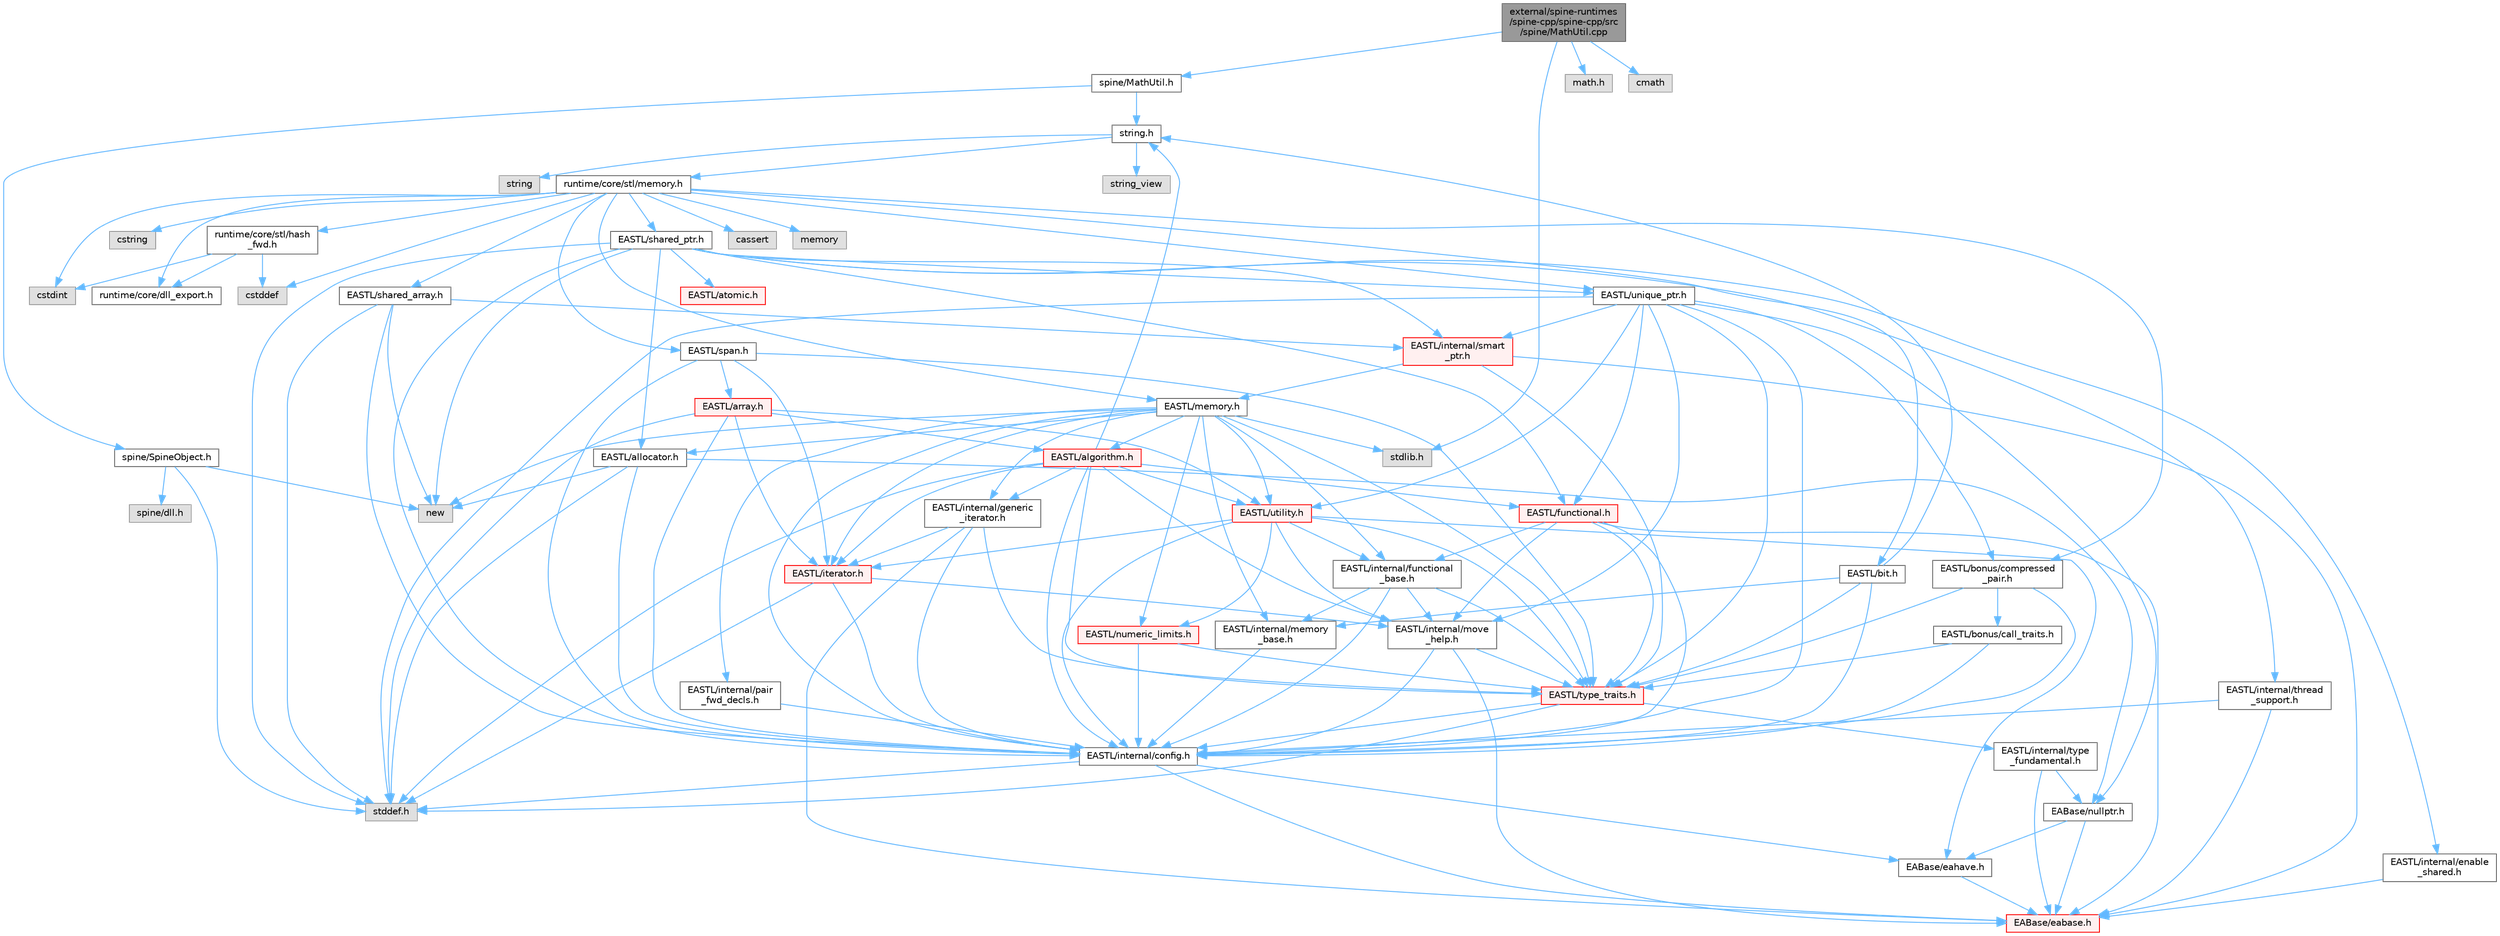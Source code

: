 digraph "external/spine-runtimes/spine-cpp/spine-cpp/src/spine/MathUtil.cpp"
{
 // LATEX_PDF_SIZE
  bgcolor="transparent";
  edge [fontname=Helvetica,fontsize=10,labelfontname=Helvetica,labelfontsize=10];
  node [fontname=Helvetica,fontsize=10,shape=box,height=0.2,width=0.4];
  Node1 [id="Node000001",label="external/spine-runtimes\l/spine-cpp/spine-cpp/src\l/spine/MathUtil.cpp",height=0.2,width=0.4,color="gray40", fillcolor="grey60", style="filled", fontcolor="black",tooltip=" "];
  Node1 -> Node2 [id="edge144_Node000001_Node000002",color="steelblue1",style="solid",tooltip=" "];
  Node2 [id="Node000002",label="spine/MathUtil.h",height=0.2,width=0.4,color="grey40", fillcolor="white", style="filled",URL="$_math_util_8h.html",tooltip=" "];
  Node2 -> Node3 [id="edge145_Node000002_Node000003",color="steelblue1",style="solid",tooltip=" "];
  Node3 [id="Node000003",label="spine/SpineObject.h",height=0.2,width=0.4,color="grey40", fillcolor="white", style="filled",URL="$_spine_object_8h.html",tooltip=" "];
  Node3 -> Node4 [id="edge146_Node000003_Node000004",color="steelblue1",style="solid",tooltip=" "];
  Node4 [id="Node000004",label="new",height=0.2,width=0.4,color="grey60", fillcolor="#E0E0E0", style="filled",tooltip=" "];
  Node3 -> Node5 [id="edge147_Node000003_Node000005",color="steelblue1",style="solid",tooltip=" "];
  Node5 [id="Node000005",label="stddef.h",height=0.2,width=0.4,color="grey60", fillcolor="#E0E0E0", style="filled",tooltip=" "];
  Node3 -> Node6 [id="edge148_Node000003_Node000006",color="steelblue1",style="solid",tooltip=" "];
  Node6 [id="Node000006",label="spine/dll.h",height=0.2,width=0.4,color="grey60", fillcolor="#E0E0E0", style="filled",tooltip=" "];
  Node2 -> Node7 [id="edge149_Node000002_Node000007",color="steelblue1",style="solid",tooltip=" "];
  Node7 [id="Node000007",label="string.h",height=0.2,width=0.4,color="grey40", fillcolor="white", style="filled",URL="$string_8h.html",tooltip=" "];
  Node7 -> Node8 [id="edge150_Node000007_Node000008",color="steelblue1",style="solid",tooltip=" "];
  Node8 [id="Node000008",label="string",height=0.2,width=0.4,color="grey60", fillcolor="#E0E0E0", style="filled",tooltip=" "];
  Node7 -> Node9 [id="edge151_Node000007_Node000009",color="steelblue1",style="solid",tooltip=" "];
  Node9 [id="Node000009",label="string_view",height=0.2,width=0.4,color="grey60", fillcolor="#E0E0E0", style="filled",tooltip=" "];
  Node7 -> Node10 [id="edge152_Node000007_Node000010",color="steelblue1",style="solid",tooltip=" "];
  Node10 [id="Node000010",label="runtime/core/stl/memory.h",height=0.2,width=0.4,color="grey40", fillcolor="white", style="filled",URL="$runtime_2core_2stl_2memory_8h.html",tooltip=" "];
  Node10 -> Node11 [id="edge153_Node000010_Node000011",color="steelblue1",style="solid",tooltip=" "];
  Node11 [id="Node000011",label="cstddef",height=0.2,width=0.4,color="grey60", fillcolor="#E0E0E0", style="filled",tooltip=" "];
  Node10 -> Node12 [id="edge154_Node000010_Node000012",color="steelblue1",style="solid",tooltip=" "];
  Node12 [id="Node000012",label="cstdint",height=0.2,width=0.4,color="grey60", fillcolor="#E0E0E0", style="filled",tooltip=" "];
  Node10 -> Node13 [id="edge155_Node000010_Node000013",color="steelblue1",style="solid",tooltip=" "];
  Node13 [id="Node000013",label="cassert",height=0.2,width=0.4,color="grey60", fillcolor="#E0E0E0", style="filled",tooltip=" "];
  Node10 -> Node14 [id="edge156_Node000010_Node000014",color="steelblue1",style="solid",tooltip=" "];
  Node14 [id="Node000014",label="memory",height=0.2,width=0.4,color="grey60", fillcolor="#E0E0E0", style="filled",tooltip=" "];
  Node10 -> Node15 [id="edge157_Node000010_Node000015",color="steelblue1",style="solid",tooltip=" "];
  Node15 [id="Node000015",label="cstring",height=0.2,width=0.4,color="grey60", fillcolor="#E0E0E0", style="filled",tooltip=" "];
  Node10 -> Node16 [id="edge158_Node000010_Node000016",color="steelblue1",style="solid",tooltip=" "];
  Node16 [id="Node000016",label="EASTL/bit.h",height=0.2,width=0.4,color="grey40", fillcolor="white", style="filled",URL="$bit_8h.html",tooltip=" "];
  Node16 -> Node17 [id="edge159_Node000016_Node000017",color="steelblue1",style="solid",tooltip=" "];
  Node17 [id="Node000017",label="EASTL/internal/config.h",height=0.2,width=0.4,color="grey40", fillcolor="white", style="filled",URL="$runtime_2_e_a_s_t_l_2include_2_e_a_s_t_l_2internal_2config_8h.html",tooltip=" "];
  Node17 -> Node18 [id="edge160_Node000017_Node000018",color="steelblue1",style="solid",tooltip=" "];
  Node18 [id="Node000018",label="EABase/eabase.h",height=0.2,width=0.4,color="red", fillcolor="#FFF0F0", style="filled",URL="$eabase_8h.html",tooltip=" "];
  Node17 -> Node24 [id="edge161_Node000017_Node000024",color="steelblue1",style="solid",tooltip=" "];
  Node24 [id="Node000024",label="EABase/eahave.h",height=0.2,width=0.4,color="grey40", fillcolor="white", style="filled",URL="$eahave_8h.html",tooltip=" "];
  Node24 -> Node18 [id="edge162_Node000024_Node000018",color="steelblue1",style="solid",tooltip=" "];
  Node17 -> Node5 [id="edge163_Node000017_Node000005",color="steelblue1",style="solid",tooltip=" "];
  Node16 -> Node25 [id="edge164_Node000016_Node000025",color="steelblue1",style="solid",tooltip=" "];
  Node25 [id="Node000025",label="EASTL/internal/memory\l_base.h",height=0.2,width=0.4,color="grey40", fillcolor="white", style="filled",URL="$memory__base_8h.html",tooltip=" "];
  Node25 -> Node17 [id="edge165_Node000025_Node000017",color="steelblue1",style="solid",tooltip=" "];
  Node16 -> Node26 [id="edge166_Node000016_Node000026",color="steelblue1",style="solid",tooltip=" "];
  Node26 [id="Node000026",label="EASTL/type_traits.h",height=0.2,width=0.4,color="red", fillcolor="#FFF0F0", style="filled",URL="$_e_a_s_t_l_2include_2_e_a_s_t_l_2type__traits_8h.html",tooltip=" "];
  Node26 -> Node17 [id="edge167_Node000026_Node000017",color="steelblue1",style="solid",tooltip=" "];
  Node26 -> Node5 [id="edge168_Node000026_Node000005",color="steelblue1",style="solid",tooltip=" "];
  Node26 -> Node27 [id="edge169_Node000026_Node000027",color="steelblue1",style="solid",tooltip=" "];
  Node27 [id="Node000027",label="EASTL/internal/type\l_fundamental.h",height=0.2,width=0.4,color="grey40", fillcolor="white", style="filled",URL="$type__fundamental_8h.html",tooltip=" "];
  Node27 -> Node18 [id="edge170_Node000027_Node000018",color="steelblue1",style="solid",tooltip=" "];
  Node27 -> Node28 [id="edge171_Node000027_Node000028",color="steelblue1",style="solid",tooltip=" "];
  Node28 [id="Node000028",label="EABase/nullptr.h",height=0.2,width=0.4,color="grey40", fillcolor="white", style="filled",URL="$nullptr_8h.html",tooltip=" "];
  Node28 -> Node18 [id="edge172_Node000028_Node000018",color="steelblue1",style="solid",tooltip=" "];
  Node28 -> Node24 [id="edge173_Node000028_Node000024",color="steelblue1",style="solid",tooltip=" "];
  Node16 -> Node7 [id="edge174_Node000016_Node000007",color="steelblue1",style="solid",tooltip=" "];
  Node10 -> Node36 [id="edge175_Node000010_Node000036",color="steelblue1",style="solid",tooltip=" "];
  Node36 [id="Node000036",label="EASTL/memory.h",height=0.2,width=0.4,color="grey40", fillcolor="white", style="filled",URL="$runtime_2_e_a_s_t_l_2include_2_e_a_s_t_l_2memory_8h.html",tooltip=" "];
  Node36 -> Node17 [id="edge176_Node000036_Node000017",color="steelblue1",style="solid",tooltip=" "];
  Node36 -> Node25 [id="edge177_Node000036_Node000025",color="steelblue1",style="solid",tooltip=" "];
  Node36 -> Node37 [id="edge178_Node000036_Node000037",color="steelblue1",style="solid",tooltip=" "];
  Node37 [id="Node000037",label="EASTL/internal/generic\l_iterator.h",height=0.2,width=0.4,color="grey40", fillcolor="white", style="filled",URL="$generic__iterator_8h.html",tooltip=" "];
  Node37 -> Node18 [id="edge179_Node000037_Node000018",color="steelblue1",style="solid",tooltip=" "];
  Node37 -> Node17 [id="edge180_Node000037_Node000017",color="steelblue1",style="solid",tooltip=" "];
  Node37 -> Node38 [id="edge181_Node000037_Node000038",color="steelblue1",style="solid",tooltip=" "];
  Node38 [id="Node000038",label="EASTL/iterator.h",height=0.2,width=0.4,color="red", fillcolor="#FFF0F0", style="filled",URL="$_e_a_s_t_l_2include_2_e_a_s_t_l_2iterator_8h.html",tooltip=" "];
  Node38 -> Node17 [id="edge182_Node000038_Node000017",color="steelblue1",style="solid",tooltip=" "];
  Node38 -> Node39 [id="edge183_Node000038_Node000039",color="steelblue1",style="solid",tooltip=" "];
  Node39 [id="Node000039",label="EASTL/internal/move\l_help.h",height=0.2,width=0.4,color="grey40", fillcolor="white", style="filled",URL="$move__help_8h.html",tooltip=" "];
  Node39 -> Node18 [id="edge184_Node000039_Node000018",color="steelblue1",style="solid",tooltip=" "];
  Node39 -> Node17 [id="edge185_Node000039_Node000017",color="steelblue1",style="solid",tooltip=" "];
  Node39 -> Node26 [id="edge186_Node000039_Node000026",color="steelblue1",style="solid",tooltip=" "];
  Node38 -> Node5 [id="edge187_Node000038_Node000005",color="steelblue1",style="solid",tooltip=" "];
  Node37 -> Node26 [id="edge188_Node000037_Node000026",color="steelblue1",style="solid",tooltip=" "];
  Node36 -> Node41 [id="edge189_Node000036_Node000041",color="steelblue1",style="solid",tooltip=" "];
  Node41 [id="Node000041",label="EASTL/internal/pair\l_fwd_decls.h",height=0.2,width=0.4,color="grey40", fillcolor="white", style="filled",URL="$pair__fwd__decls_8h.html",tooltip=" "];
  Node41 -> Node17 [id="edge190_Node000041_Node000017",color="steelblue1",style="solid",tooltip=" "];
  Node36 -> Node42 [id="edge191_Node000036_Node000042",color="steelblue1",style="solid",tooltip=" "];
  Node42 [id="Node000042",label="EASTL/internal/functional\l_base.h",height=0.2,width=0.4,color="grey40", fillcolor="white", style="filled",URL="$functional__base_8h.html",tooltip=" "];
  Node42 -> Node17 [id="edge192_Node000042_Node000017",color="steelblue1",style="solid",tooltip=" "];
  Node42 -> Node25 [id="edge193_Node000042_Node000025",color="steelblue1",style="solid",tooltip=" "];
  Node42 -> Node39 [id="edge194_Node000042_Node000039",color="steelblue1",style="solid",tooltip=" "];
  Node42 -> Node26 [id="edge195_Node000042_Node000026",color="steelblue1",style="solid",tooltip=" "];
  Node36 -> Node43 [id="edge196_Node000036_Node000043",color="steelblue1",style="solid",tooltip=" "];
  Node43 [id="Node000043",label="EASTL/algorithm.h",height=0.2,width=0.4,color="red", fillcolor="#FFF0F0", style="filled",URL="$_e_a_s_t_l_2include_2_e_a_s_t_l_2algorithm_8h.html",tooltip=" "];
  Node43 -> Node17 [id="edge197_Node000043_Node000017",color="steelblue1",style="solid",tooltip=" "];
  Node43 -> Node26 [id="edge198_Node000043_Node000026",color="steelblue1",style="solid",tooltip=" "];
  Node43 -> Node39 [id="edge199_Node000043_Node000039",color="steelblue1",style="solid",tooltip=" "];
  Node43 -> Node38 [id="edge200_Node000043_Node000038",color="steelblue1",style="solid",tooltip=" "];
  Node43 -> Node46 [id="edge201_Node000043_Node000046",color="steelblue1",style="solid",tooltip=" "];
  Node46 [id="Node000046",label="EASTL/functional.h",height=0.2,width=0.4,color="red", fillcolor="#FFF0F0", style="filled",URL="$_e_a_s_t_l_2include_2_e_a_s_t_l_2functional_8h.html",tooltip=" "];
  Node46 -> Node18 [id="edge202_Node000046_Node000018",color="steelblue1",style="solid",tooltip=" "];
  Node46 -> Node17 [id="edge203_Node000046_Node000017",color="steelblue1",style="solid",tooltip=" "];
  Node46 -> Node39 [id="edge204_Node000046_Node000039",color="steelblue1",style="solid",tooltip=" "];
  Node46 -> Node26 [id="edge205_Node000046_Node000026",color="steelblue1",style="solid",tooltip=" "];
  Node46 -> Node42 [id="edge206_Node000046_Node000042",color="steelblue1",style="solid",tooltip=" "];
  Node43 -> Node52 [id="edge207_Node000043_Node000052",color="steelblue1",style="solid",tooltip=" "];
  Node52 [id="Node000052",label="EASTL/utility.h",height=0.2,width=0.4,color="red", fillcolor="#FFF0F0", style="filled",URL="$runtime_2_e_a_s_t_l_2include_2_e_a_s_t_l_2utility_8h.html",tooltip=" "];
  Node52 -> Node17 [id="edge208_Node000052_Node000017",color="steelblue1",style="solid",tooltip=" "];
  Node52 -> Node26 [id="edge209_Node000052_Node000026",color="steelblue1",style="solid",tooltip=" "];
  Node52 -> Node38 [id="edge210_Node000052_Node000038",color="steelblue1",style="solid",tooltip=" "];
  Node52 -> Node53 [id="edge211_Node000052_Node000053",color="steelblue1",style="solid",tooltip=" "];
  Node53 [id="Node000053",label="EASTL/numeric_limits.h",height=0.2,width=0.4,color="red", fillcolor="#FFF0F0", style="filled",URL="$numeric__limits_8h.html",tooltip=" "];
  Node53 -> Node17 [id="edge212_Node000053_Node000017",color="steelblue1",style="solid",tooltip=" "];
  Node53 -> Node26 [id="edge213_Node000053_Node000026",color="steelblue1",style="solid",tooltip=" "];
  Node52 -> Node42 [id="edge214_Node000052_Node000042",color="steelblue1",style="solid",tooltip=" "];
  Node52 -> Node39 [id="edge215_Node000052_Node000039",color="steelblue1",style="solid",tooltip=" "];
  Node52 -> Node24 [id="edge216_Node000052_Node000024",color="steelblue1",style="solid",tooltip=" "];
  Node43 -> Node37 [id="edge217_Node000043_Node000037",color="steelblue1",style="solid",tooltip=" "];
  Node43 -> Node5 [id="edge218_Node000043_Node000005",color="steelblue1",style="solid",tooltip=" "];
  Node43 -> Node7 [id="edge219_Node000043_Node000007",color="steelblue1",style="solid",tooltip=" "];
  Node36 -> Node26 [id="edge220_Node000036_Node000026",color="steelblue1",style="solid",tooltip=" "];
  Node36 -> Node50 [id="edge221_Node000036_Node000050",color="steelblue1",style="solid",tooltip=" "];
  Node50 [id="Node000050",label="EASTL/allocator.h",height=0.2,width=0.4,color="grey40", fillcolor="white", style="filled",URL="$runtime_2_e_a_s_t_l_2include_2_e_a_s_t_l_2allocator_8h.html",tooltip=" "];
  Node50 -> Node17 [id="edge222_Node000050_Node000017",color="steelblue1",style="solid",tooltip=" "];
  Node50 -> Node28 [id="edge223_Node000050_Node000028",color="steelblue1",style="solid",tooltip=" "];
  Node50 -> Node5 [id="edge224_Node000050_Node000005",color="steelblue1",style="solid",tooltip=" "];
  Node50 -> Node4 [id="edge225_Node000050_Node000004",color="steelblue1",style="solid",tooltip=" "];
  Node36 -> Node38 [id="edge226_Node000036_Node000038",color="steelblue1",style="solid",tooltip=" "];
  Node36 -> Node52 [id="edge227_Node000036_Node000052",color="steelblue1",style="solid",tooltip=" "];
  Node36 -> Node53 [id="edge228_Node000036_Node000053",color="steelblue1",style="solid",tooltip=" "];
  Node36 -> Node62 [id="edge229_Node000036_Node000062",color="steelblue1",style="solid",tooltip=" "];
  Node62 [id="Node000062",label="stdlib.h",height=0.2,width=0.4,color="grey60", fillcolor="#E0E0E0", style="filled",tooltip=" "];
  Node36 -> Node4 [id="edge230_Node000036_Node000004",color="steelblue1",style="solid",tooltip=" "];
  Node10 -> Node63 [id="edge231_Node000010_Node000063",color="steelblue1",style="solid",tooltip=" "];
  Node63 [id="Node000063",label="EASTL/shared_array.h",height=0.2,width=0.4,color="grey40", fillcolor="white", style="filled",URL="$shared__array_8h.html",tooltip=" "];
  Node63 -> Node17 [id="edge232_Node000063_Node000017",color="steelblue1",style="solid",tooltip=" "];
  Node63 -> Node64 [id="edge233_Node000063_Node000064",color="steelblue1",style="solid",tooltip=" "];
  Node64 [id="Node000064",label="EASTL/internal/smart\l_ptr.h",height=0.2,width=0.4,color="red", fillcolor="#FFF0F0", style="filled",URL="$smart__ptr_8h.html",tooltip=" "];
  Node64 -> Node18 [id="edge234_Node000064_Node000018",color="steelblue1",style="solid",tooltip=" "];
  Node64 -> Node36 [id="edge235_Node000064_Node000036",color="steelblue1",style="solid",tooltip=" "];
  Node64 -> Node26 [id="edge236_Node000064_Node000026",color="steelblue1",style="solid",tooltip=" "];
  Node63 -> Node4 [id="edge237_Node000063_Node000004",color="steelblue1",style="solid",tooltip=" "];
  Node63 -> Node5 [id="edge238_Node000063_Node000005",color="steelblue1",style="solid",tooltip=" "];
  Node10 -> Node66 [id="edge239_Node000010_Node000066",color="steelblue1",style="solid",tooltip=" "];
  Node66 [id="Node000066",label="EASTL/unique_ptr.h",height=0.2,width=0.4,color="grey40", fillcolor="white", style="filled",URL="$unique__ptr_8h.html",tooltip=" "];
  Node66 -> Node28 [id="edge240_Node000066_Node000028",color="steelblue1",style="solid",tooltip=" "];
  Node66 -> Node67 [id="edge241_Node000066_Node000067",color="steelblue1",style="solid",tooltip=" "];
  Node67 [id="Node000067",label="EASTL/bonus/compressed\l_pair.h",height=0.2,width=0.4,color="grey40", fillcolor="white", style="filled",URL="$compressed__pair_8h.html",tooltip=" "];
  Node67 -> Node17 [id="edge242_Node000067_Node000017",color="steelblue1",style="solid",tooltip=" "];
  Node67 -> Node26 [id="edge243_Node000067_Node000026",color="steelblue1",style="solid",tooltip=" "];
  Node67 -> Node68 [id="edge244_Node000067_Node000068",color="steelblue1",style="solid",tooltip=" "];
  Node68 [id="Node000068",label="EASTL/bonus/call_traits.h",height=0.2,width=0.4,color="grey40", fillcolor="white", style="filled",URL="$call__traits_8h.html",tooltip=" "];
  Node68 -> Node17 [id="edge245_Node000068_Node000017",color="steelblue1",style="solid",tooltip=" "];
  Node68 -> Node26 [id="edge246_Node000068_Node000026",color="steelblue1",style="solid",tooltip=" "];
  Node66 -> Node46 [id="edge247_Node000066_Node000046",color="steelblue1",style="solid",tooltip=" "];
  Node66 -> Node17 [id="edge248_Node000066_Node000017",color="steelblue1",style="solid",tooltip=" "];
  Node66 -> Node39 [id="edge249_Node000066_Node000039",color="steelblue1",style="solid",tooltip=" "];
  Node66 -> Node64 [id="edge250_Node000066_Node000064",color="steelblue1",style="solid",tooltip=" "];
  Node66 -> Node26 [id="edge251_Node000066_Node000026",color="steelblue1",style="solid",tooltip=" "];
  Node66 -> Node52 [id="edge252_Node000066_Node000052",color="steelblue1",style="solid",tooltip=" "];
  Node66 -> Node5 [id="edge253_Node000066_Node000005",color="steelblue1",style="solid",tooltip=" "];
  Node10 -> Node69 [id="edge254_Node000010_Node000069",color="steelblue1",style="solid",tooltip=" "];
  Node69 [id="Node000069",label="EASTL/shared_ptr.h",height=0.2,width=0.4,color="grey40", fillcolor="white", style="filled",URL="$shared__ptr_8h.html",tooltip=" "];
  Node69 -> Node17 [id="edge255_Node000069_Node000017",color="steelblue1",style="solid",tooltip=" "];
  Node69 -> Node64 [id="edge256_Node000069_Node000064",color="steelblue1",style="solid",tooltip=" "];
  Node69 -> Node70 [id="edge257_Node000069_Node000070",color="steelblue1",style="solid",tooltip=" "];
  Node70 [id="Node000070",label="EASTL/internal/thread\l_support.h",height=0.2,width=0.4,color="grey40", fillcolor="white", style="filled",URL="$thread__support_8h.html",tooltip=" "];
  Node70 -> Node18 [id="edge258_Node000070_Node000018",color="steelblue1",style="solid",tooltip=" "];
  Node70 -> Node17 [id="edge259_Node000070_Node000017",color="steelblue1",style="solid",tooltip=" "];
  Node69 -> Node66 [id="edge260_Node000069_Node000066",color="steelblue1",style="solid",tooltip=" "];
  Node69 -> Node46 [id="edge261_Node000069_Node000046",color="steelblue1",style="solid",tooltip=" "];
  Node69 -> Node50 [id="edge262_Node000069_Node000050",color="steelblue1",style="solid",tooltip=" "];
  Node69 -> Node71 [id="edge263_Node000069_Node000071",color="steelblue1",style="solid",tooltip=" "];
  Node71 [id="Node000071",label="EASTL/atomic.h",height=0.2,width=0.4,color="red", fillcolor="#FFF0F0", style="filled",URL="$runtime_2_e_a_s_t_l_2include_2_e_a_s_t_l_2atomic_8h.html",tooltip=" "];
  Node69 -> Node4 [id="edge264_Node000069_Node000004",color="steelblue1",style="solid",tooltip=" "];
  Node69 -> Node5 [id="edge265_Node000069_Node000005",color="steelblue1",style="solid",tooltip=" "];
  Node69 -> Node148 [id="edge266_Node000069_Node000148",color="steelblue1",style="solid",tooltip=" "];
  Node148 [id="Node000148",label="EASTL/internal/enable\l_shared.h",height=0.2,width=0.4,color="grey40", fillcolor="white", style="filled",URL="$enable__shared_8h.html",tooltip=" "];
  Node148 -> Node18 [id="edge267_Node000148_Node000018",color="steelblue1",style="solid",tooltip=" "];
  Node10 -> Node149 [id="edge268_Node000010_Node000149",color="steelblue1",style="solid",tooltip=" "];
  Node149 [id="Node000149",label="EASTL/span.h",height=0.2,width=0.4,color="grey40", fillcolor="white", style="filled",URL="$span_8h.html",tooltip=" "];
  Node149 -> Node17 [id="edge269_Node000149_Node000017",color="steelblue1",style="solid",tooltip=" "];
  Node149 -> Node26 [id="edge270_Node000149_Node000026",color="steelblue1",style="solid",tooltip=" "];
  Node149 -> Node38 [id="edge271_Node000149_Node000038",color="steelblue1",style="solid",tooltip=" "];
  Node149 -> Node150 [id="edge272_Node000149_Node000150",color="steelblue1",style="solid",tooltip=" "];
  Node150 [id="Node000150",label="EASTL/array.h",height=0.2,width=0.4,color="red", fillcolor="#FFF0F0", style="filled",URL="$runtime_2_e_a_s_t_l_2include_2_e_a_s_t_l_2array_8h.html",tooltip=" "];
  Node150 -> Node17 [id="edge273_Node000150_Node000017",color="steelblue1",style="solid",tooltip=" "];
  Node150 -> Node38 [id="edge274_Node000150_Node000038",color="steelblue1",style="solid",tooltip=" "];
  Node150 -> Node43 [id="edge275_Node000150_Node000043",color="steelblue1",style="solid",tooltip=" "];
  Node150 -> Node52 [id="edge276_Node000150_Node000052",color="steelblue1",style="solid",tooltip=" "];
  Node150 -> Node5 [id="edge277_Node000150_Node000005",color="steelblue1",style="solid",tooltip=" "];
  Node10 -> Node67 [id="edge278_Node000010_Node000067",color="steelblue1",style="solid",tooltip=" "];
  Node10 -> Node152 [id="edge279_Node000010_Node000152",color="steelblue1",style="solid",tooltip=" "];
  Node152 [id="Node000152",label="runtime/core/dll_export.h",height=0.2,width=0.4,color="grey40", fillcolor="white", style="filled",URL="$dll__export_8h.html",tooltip=" "];
  Node10 -> Node153 [id="edge280_Node000010_Node000153",color="steelblue1",style="solid",tooltip=" "];
  Node153 [id="Node000153",label="runtime/core/stl/hash\l_fwd.h",height=0.2,width=0.4,color="grey40", fillcolor="white", style="filled",URL="$hash__fwd_8h.html",tooltip=" "];
  Node153 -> Node11 [id="edge281_Node000153_Node000011",color="steelblue1",style="solid",tooltip=" "];
  Node153 -> Node12 [id="edge282_Node000153_Node000012",color="steelblue1",style="solid",tooltip=" "];
  Node153 -> Node152 [id="edge283_Node000153_Node000152",color="steelblue1",style="solid",tooltip=" "];
  Node1 -> Node154 [id="edge284_Node000001_Node000154",color="steelblue1",style="solid",tooltip=" "];
  Node154 [id="Node000154",label="math.h",height=0.2,width=0.4,color="grey60", fillcolor="#E0E0E0", style="filled",tooltip=" "];
  Node1 -> Node62 [id="edge285_Node000001_Node000062",color="steelblue1",style="solid",tooltip=" "];
  Node1 -> Node155 [id="edge286_Node000001_Node000155",color="steelblue1",style="solid",tooltip=" "];
  Node155 [id="Node000155",label="cmath",height=0.2,width=0.4,color="grey60", fillcolor="#E0E0E0", style="filled",tooltip=" "];
}
